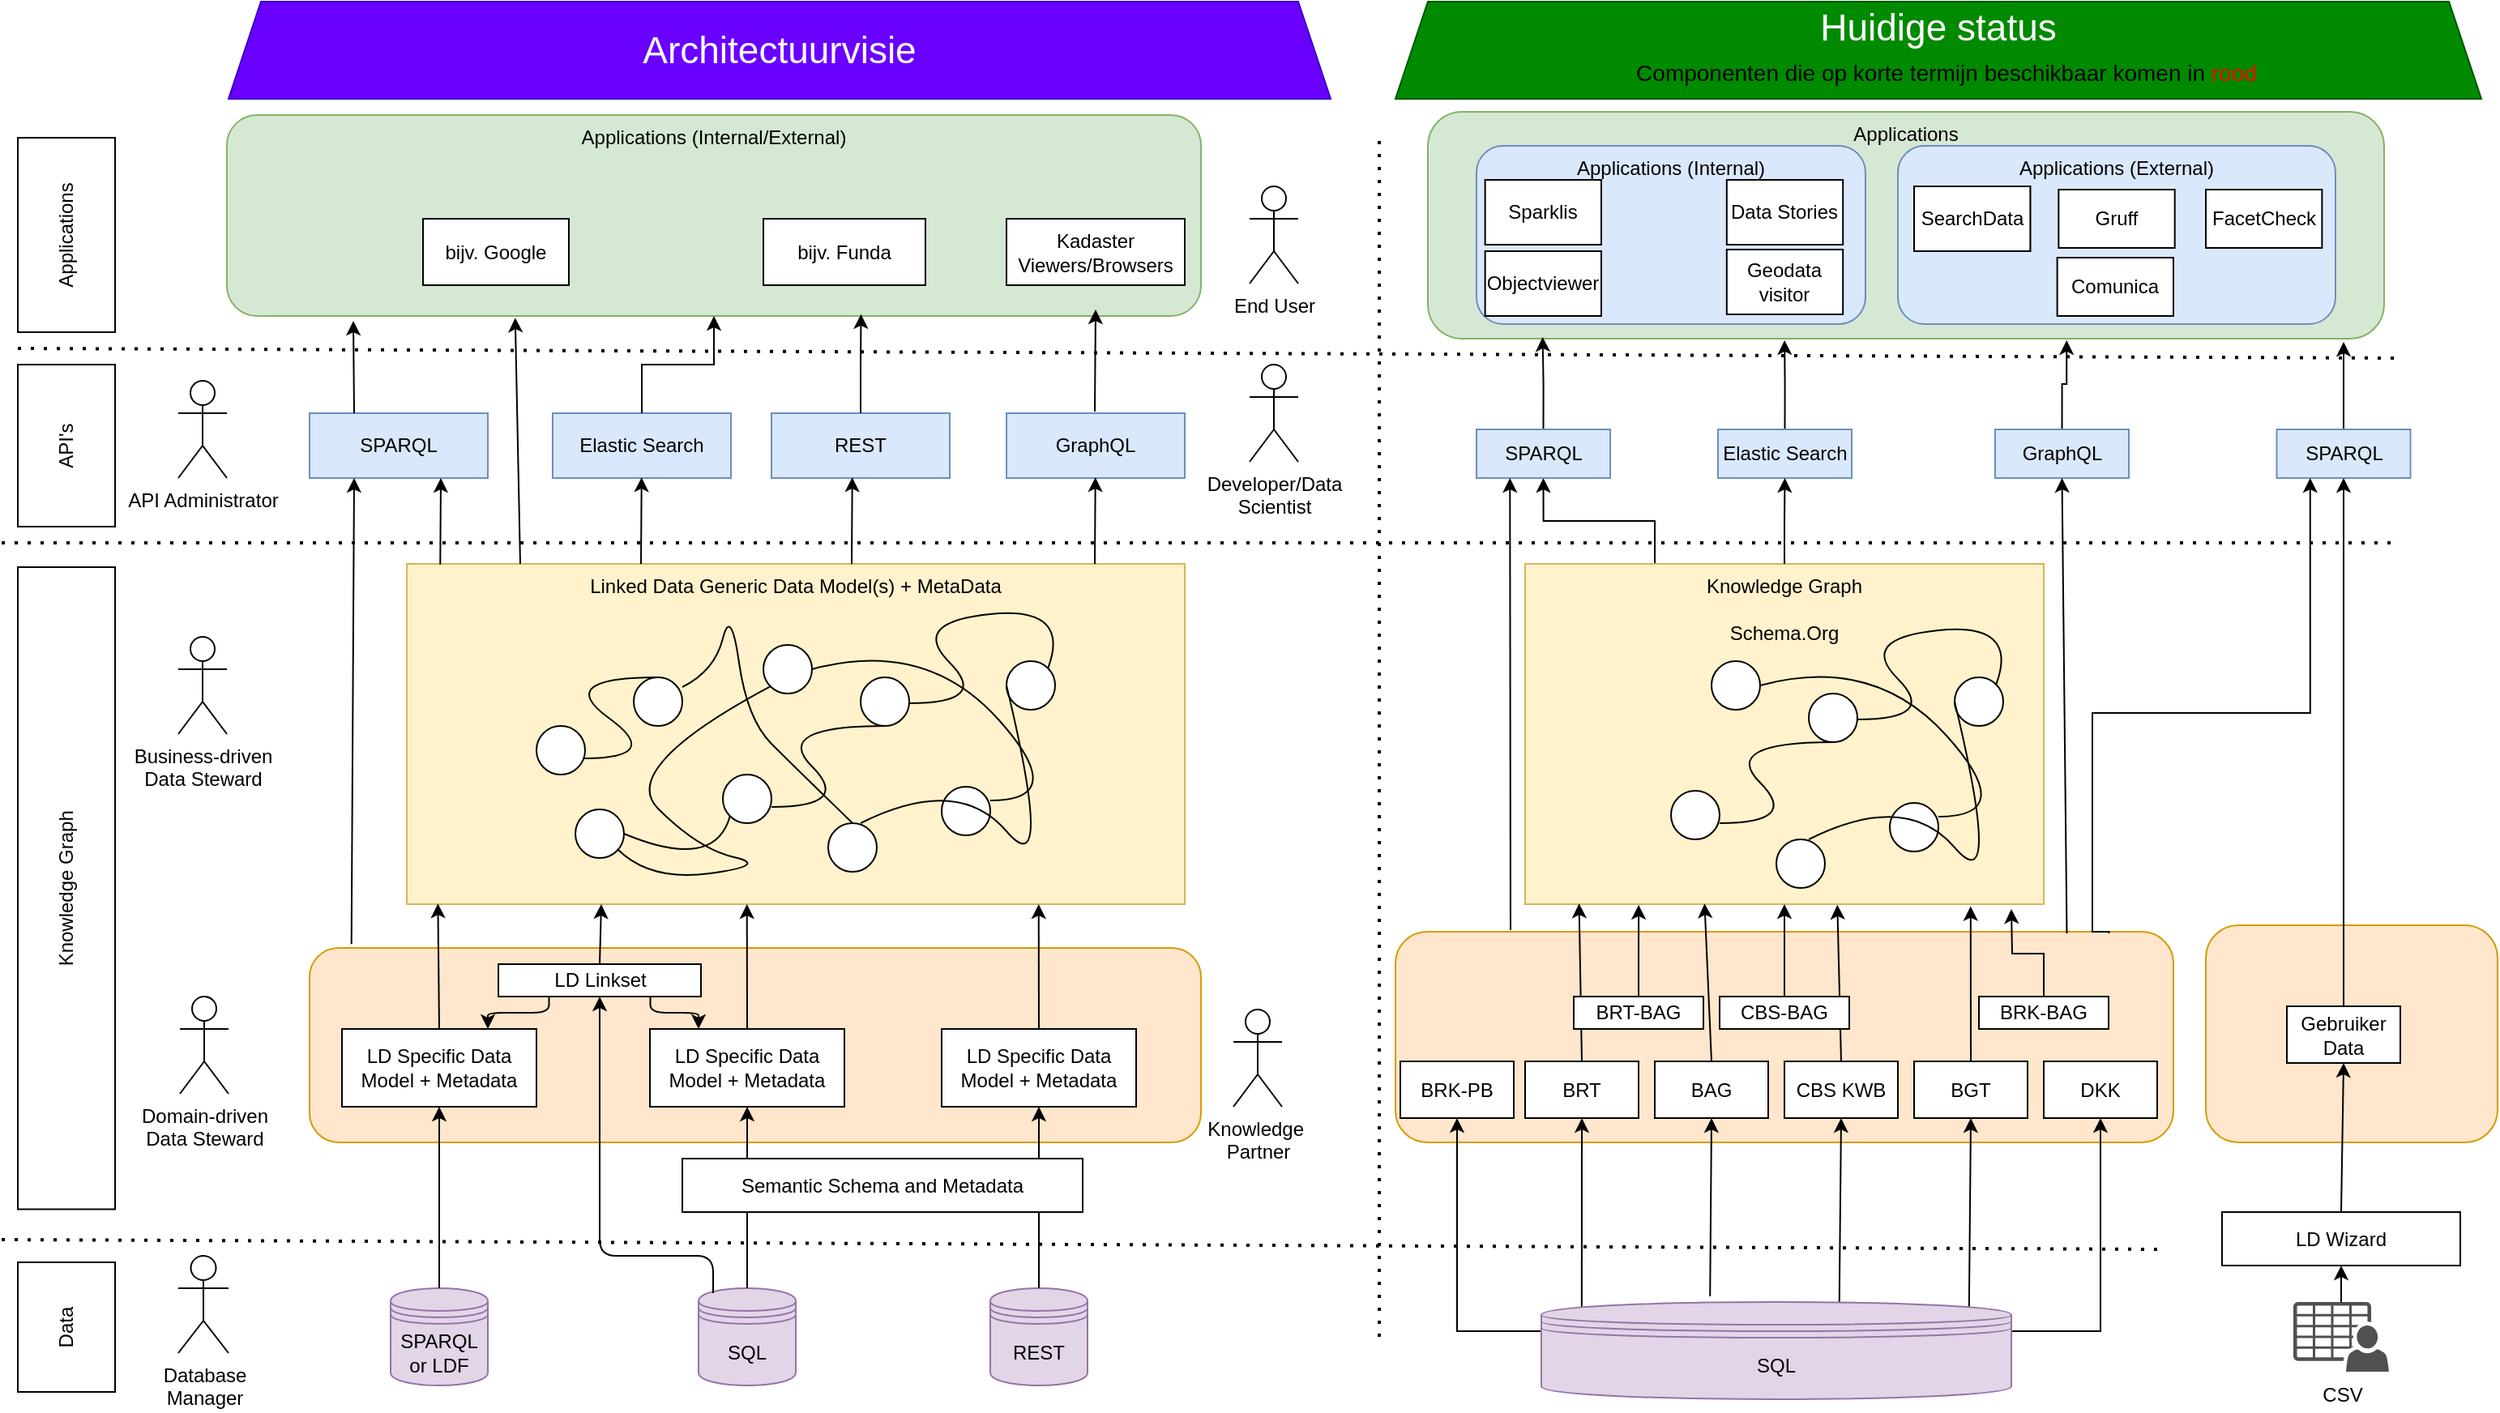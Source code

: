 <mxfile version="13.9.9" type="device"><diagram id="HSEDQNGGNBjmAAXY5L2y" name="Page-1"><mxGraphModel dx="1874" dy="1692" grid="1" gridSize="10" guides="1" tooltips="1" connect="1" arrows="1" fold="1" page="1" pageScale="1" pageWidth="850" pageHeight="1100" math="0" shadow="0"><root><mxCell id="0"/><mxCell id="1" parent="0"/><mxCell id="4cBa8BvCW64AnHajZ9dF-1" value="Applications" style="rounded=0;whiteSpace=wrap;html=1;rotation=-90;" parent="1" vertex="1"><mxGeometry x="-20" y="74" width="120" height="60" as="geometry"/></mxCell><mxCell id="4cBa8BvCW64AnHajZ9dF-2" value="API's" style="rounded=0;whiteSpace=wrap;html=1;rotation=-90;" parent="1" vertex="1"><mxGeometry x="-10" y="204" width="100" height="60" as="geometry"/></mxCell><mxCell id="4cBa8BvCW64AnHajZ9dF-3" value="Knowledge Graph" style="rounded=0;whiteSpace=wrap;html=1;rotation=-90;" parent="1" vertex="1"><mxGeometry x="-158.12" y="477.13" width="396.25" height="60" as="geometry"/></mxCell><mxCell id="4cBa8BvCW64AnHajZ9dF-4" value="Data" style="rounded=0;whiteSpace=wrap;html=1;rotation=-90;" parent="1" vertex="1"><mxGeometry y="748" width="80" height="60" as="geometry"/></mxCell><mxCell id="4cBa8BvCW64AnHajZ9dF-5" value="" style="endArrow=none;dashed=1;html=1;dashPattern=1 3;strokeWidth=2;" parent="1" edge="1"><mxGeometry width="50" height="50" relative="1" as="geometry"><mxPoint x="10" y="174" as="sourcePoint"/><mxPoint x="1480" y="180" as="targetPoint"/></mxGeometry></mxCell><mxCell id="4cBa8BvCW64AnHajZ9dF-6" value="Applications (Internal/External)" style="rounded=1;whiteSpace=wrap;html=1;verticalAlign=top;fillColor=#d5e8d4;strokeColor=#82b366;" parent="1" vertex="1"><mxGeometry x="139" y="30" width="601" height="124" as="geometry"/></mxCell><mxCell id="4cBa8BvCW64AnHajZ9dF-7" value="API Administrator" style="shape=umlActor;verticalLabelPosition=bottom;verticalAlign=top;html=1;outlineConnect=0;" parent="1" vertex="1"><mxGeometry x="109" y="194" width="30" height="60" as="geometry"/></mxCell><mxCell id="4cBa8BvCW64AnHajZ9dF-8" value="" style="endArrow=none;dashed=1;html=1;dashPattern=1 3;strokeWidth=2;" parent="1" edge="1"><mxGeometry width="50" height="50" relative="1" as="geometry"><mxPoint y="294" as="sourcePoint"/><mxPoint x="1480" y="294" as="targetPoint"/></mxGeometry></mxCell><mxCell id="4cBa8BvCW64AnHajZ9dF-10" value="SPARQL" style="rounded=0;whiteSpace=wrap;html=1;fillColor=#dae8fc;strokeColor=#6c8ebf;" parent="1" vertex="1"><mxGeometry x="190" y="214" width="110" height="40" as="geometry"/></mxCell><mxCell id="4cBa8BvCW64AnHajZ9dF-11" value="Elastic Search" style="rounded=0;whiteSpace=wrap;html=1;fillColor=#dae8fc;strokeColor=#6c8ebf;" parent="1" vertex="1"><mxGeometry x="340" y="214" width="110" height="40" as="geometry"/></mxCell><mxCell id="4cBa8BvCW64AnHajZ9dF-12" value="REST" style="rounded=0;whiteSpace=wrap;html=1;fillColor=#dae8fc;strokeColor=#6c8ebf;" parent="1" vertex="1"><mxGeometry x="475" y="214" width="110" height="40" as="geometry"/></mxCell><mxCell id="4cBa8BvCW64AnHajZ9dF-13" value="GraphQL" style="rounded=0;whiteSpace=wrap;html=1;fillColor=#dae8fc;strokeColor=#6c8ebf;" parent="1" vertex="1"><mxGeometry x="620" y="214" width="110" height="40" as="geometry"/></mxCell><mxCell id="4cBa8BvCW64AnHajZ9dF-14" value="End User" style="shape=umlActor;verticalLabelPosition=bottom;verticalAlign=top;html=1;outlineConnect=0;" parent="1" vertex="1"><mxGeometry x="770" y="74" width="30" height="60" as="geometry"/></mxCell><mxCell id="4cBa8BvCW64AnHajZ9dF-15" value="Developer/Data&lt;br&gt;Scientist" style="shape=umlActor;verticalLabelPosition=bottom;verticalAlign=top;html=1;outlineConnect=0;" parent="1" vertex="1"><mxGeometry x="770" y="184" width="30" height="60" as="geometry"/></mxCell><mxCell id="4cBa8BvCW64AnHajZ9dF-16" value="Linked Data Generic Data Model(s) + MetaData" style="rounded=0;whiteSpace=wrap;html=1;verticalAlign=top;fillColor=#fff2cc;strokeColor=#d6b656;" parent="1" vertex="1"><mxGeometry x="250" y="307" width="480" height="210" as="geometry"/></mxCell><mxCell id="4cBa8BvCW64AnHajZ9dF-17" value="" style="ellipse;whiteSpace=wrap;html=1;aspect=fixed;" parent="1" vertex="1"><mxGeometry x="330" y="407" width="30" height="30" as="geometry"/></mxCell><mxCell id="4cBa8BvCW64AnHajZ9dF-18" value="" style="ellipse;whiteSpace=wrap;html=1;aspect=fixed;" parent="1" vertex="1"><mxGeometry x="470" y="357" width="30" height="30" as="geometry"/></mxCell><mxCell id="4cBa8BvCW64AnHajZ9dF-19" value="" style="ellipse;whiteSpace=wrap;html=1;aspect=fixed;" parent="1" vertex="1"><mxGeometry x="510" y="467" width="30" height="30" as="geometry"/></mxCell><mxCell id="4cBa8BvCW64AnHajZ9dF-20" value="" style="ellipse;whiteSpace=wrap;html=1;aspect=fixed;" parent="1" vertex="1"><mxGeometry x="390" y="377" width="30" height="30" as="geometry"/></mxCell><mxCell id="4cBa8BvCW64AnHajZ9dF-21" value="" style="ellipse;whiteSpace=wrap;html=1;aspect=fixed;" parent="1" vertex="1"><mxGeometry x="354" y="458.5" width="30" height="30" as="geometry"/></mxCell><mxCell id="4cBa8BvCW64AnHajZ9dF-22" value="" style="ellipse;whiteSpace=wrap;html=1;aspect=fixed;" parent="1" vertex="1"><mxGeometry x="445" y="437" width="30" height="30" as="geometry"/></mxCell><mxCell id="4cBa8BvCW64AnHajZ9dF-23" value="" style="ellipse;whiteSpace=wrap;html=1;aspect=fixed;" parent="1" vertex="1"><mxGeometry x="530" y="377" width="30" height="30" as="geometry"/></mxCell><mxCell id="4cBa8BvCW64AnHajZ9dF-24" value="" style="ellipse;whiteSpace=wrap;html=1;aspect=fixed;" parent="1" vertex="1"><mxGeometry x="580" y="444.5" width="30" height="30" as="geometry"/></mxCell><mxCell id="4cBa8BvCW64AnHajZ9dF-25" value="" style="ellipse;whiteSpace=wrap;html=1;aspect=fixed;" parent="1" vertex="1"><mxGeometry x="620" y="367" width="30" height="30" as="geometry"/></mxCell><mxCell id="4cBa8BvCW64AnHajZ9dF-26" value="" style="curved=1;endArrow=none;html=1;entryX=0;entryY=1;entryDx=0;entryDy=0;endFill=0;" parent="1" target="4cBa8BvCW64AnHajZ9dF-18" edge="1"><mxGeometry width="50" height="50" relative="1" as="geometry"><mxPoint x="380" y="483" as="sourcePoint"/><mxPoint x="430" y="433" as="targetPoint"/><Array as="points"><mxPoint x="400" y="503"/><mxPoint x="474" y="493"/><mxPoint x="430" y="483"/><mxPoint x="380" y="433"/></Array></mxGeometry></mxCell><mxCell id="4cBa8BvCW64AnHajZ9dF-27" value="" style="curved=1;endArrow=none;html=1;entryX=0;entryY=0.5;entryDx=0;entryDy=0;exitX=0.667;exitY=0;exitDx=0;exitDy=0;exitPerimeter=0;endFill=0;" parent="1" source="4cBa8BvCW64AnHajZ9dF-19" target="4cBa8BvCW64AnHajZ9dF-25" edge="1"><mxGeometry width="50" height="50" relative="1" as="geometry"><mxPoint x="540" y="437" as="sourcePoint"/><mxPoint x="590" y="387" as="targetPoint"/><Array as="points"><mxPoint x="590" y="437"/><mxPoint x="650" y="507"/></Array></mxGeometry></mxCell><mxCell id="4cBa8BvCW64AnHajZ9dF-28" value="" style="curved=1;endArrow=none;html=1;entryX=0.5;entryY=1;entryDx=0;entryDy=0;endFill=0;" parent="1" target="4cBa8BvCW64AnHajZ9dF-23" edge="1"><mxGeometry width="50" height="50" relative="1" as="geometry"><mxPoint x="475" y="457" as="sourcePoint"/><mxPoint x="525" y="407" as="targetPoint"/><Array as="points"><mxPoint x="525" y="457"/><mxPoint x="475" y="407"/></Array></mxGeometry></mxCell><mxCell id="4cBa8BvCW64AnHajZ9dF-29" value="" style="curved=1;endArrow=none;html=1;entryX=0.5;entryY=0;entryDx=0;entryDy=0;endFill=0;" parent="1" target="4cBa8BvCW64AnHajZ9dF-19" edge="1"><mxGeometry width="50" height="50" relative="1" as="geometry"><mxPoint x="420" y="383" as="sourcePoint"/><mxPoint x="470" y="333" as="targetPoint"/><Array as="points"><mxPoint x="440" y="373"/><mxPoint x="450" y="333"/><mxPoint x="460" y="403"/><mxPoint x="490" y="433"/></Array></mxGeometry></mxCell><mxCell id="4cBa8BvCW64AnHajZ9dF-30" value="" style="curved=1;endArrow=none;html=1;entryX=0.5;entryY=0;entryDx=0;entryDy=0;endFill=0;" parent="1" target="4cBa8BvCW64AnHajZ9dF-20" edge="1"><mxGeometry width="50" height="50" relative="1" as="geometry"><mxPoint x="359" y="427" as="sourcePoint"/><mxPoint x="409" y="377" as="targetPoint"/><Array as="points"><mxPoint x="409" y="427"/><mxPoint x="340" y="377"/></Array></mxGeometry></mxCell><mxCell id="4cBa8BvCW64AnHajZ9dF-31" value="" style="curved=1;endArrow=none;html=1;entryX=1;entryY=0;entryDx=0;entryDy=0;endFill=0;" parent="1" target="4cBa8BvCW64AnHajZ9dF-25" edge="1"><mxGeometry width="50" height="50" relative="1" as="geometry"><mxPoint x="560" y="393" as="sourcePoint"/><mxPoint x="610" y="343" as="targetPoint"/><Array as="points"><mxPoint x="610" y="393"/><mxPoint x="560" y="343"/><mxPoint x="660" y="333"/></Array></mxGeometry></mxCell><mxCell id="4cBa8BvCW64AnHajZ9dF-32" value="" style="curved=1;endArrow=none;html=1;entryX=1;entryY=0.5;entryDx=0;entryDy=0;endFill=0;exitX=0;exitY=1;exitDx=0;exitDy=0;" parent="1" source="4cBa8BvCW64AnHajZ9dF-22" target="4cBa8BvCW64AnHajZ9dF-21" edge="1"><mxGeometry width="50" height="50" relative="1" as="geometry"><mxPoint x="510" y="454.5" as="sourcePoint"/><mxPoint x="560" y="404.5" as="targetPoint"/><Array as="points"><mxPoint x="440" y="497"/></Array></mxGeometry></mxCell><mxCell id="4cBa8BvCW64AnHajZ9dF-33" value="" style="curved=1;endArrow=none;html=1;entryX=1;entryY=0.5;entryDx=0;entryDy=0;endFill=0;" parent="1" target="4cBa8BvCW64AnHajZ9dF-18" edge="1"><mxGeometry width="50" height="50" relative="1" as="geometry"><mxPoint x="610" y="453" as="sourcePoint"/><mxPoint x="660" y="403" as="targetPoint"/><Array as="points"><mxPoint x="660" y="453"/><mxPoint x="570" y="353"/></Array></mxGeometry></mxCell><mxCell id="4cBa8BvCW64AnHajZ9dF-34" value="" style="rounded=1;whiteSpace=wrap;html=1;fillColor=#ffe6cc;strokeColor=#d79b00;" parent="1" vertex="1"><mxGeometry x="190" y="544" width="550" height="120" as="geometry"/></mxCell><mxCell id="4cBa8BvCW64AnHajZ9dF-35" value="LD Specific Data Model + Metadata" style="rounded=0;whiteSpace=wrap;html=1;" parent="1" vertex="1"><mxGeometry x="210" y="594" width="120" height="48" as="geometry"/></mxCell><mxCell id="4cBa8BvCW64AnHajZ9dF-36" value="LD Specific Data Model + Metadata" style="rounded=0;whiteSpace=wrap;html=1;" parent="1" vertex="1"><mxGeometry x="400" y="594" width="120" height="48" as="geometry"/></mxCell><mxCell id="4cBa8BvCW64AnHajZ9dF-37" value="LD Specific Data Model + Metadata" style="rounded=0;whiteSpace=wrap;html=1;" parent="1" vertex="1"><mxGeometry x="580" y="594" width="120" height="48" as="geometry"/></mxCell><mxCell id="4cBa8BvCW64AnHajZ9dF-38" value="Business-driven&lt;br&gt;Data Steward" style="shape=umlActor;verticalLabelPosition=bottom;verticalAlign=top;html=1;outlineConnect=0;" parent="1" vertex="1"><mxGeometry x="109" y="352" width="30" height="60" as="geometry"/></mxCell><mxCell id="4cBa8BvCW64AnHajZ9dF-39" value="Domain-driven&lt;br&gt;Data Steward" style="shape=umlActor;verticalLabelPosition=bottom;verticalAlign=top;html=1;outlineConnect=0;" parent="1" vertex="1"><mxGeometry x="110" y="574" width="30" height="60" as="geometry"/></mxCell><mxCell id="4cBa8BvCW64AnHajZ9dF-40" value="Knowledge&amp;nbsp;&lt;br&gt;Partner" style="shape=umlActor;verticalLabelPosition=bottom;verticalAlign=top;html=1;outlineConnect=0;" parent="1" vertex="1"><mxGeometry x="760" y="582" width="30" height="60" as="geometry"/></mxCell><mxCell id="4cBa8BvCW64AnHajZ9dF-41" value="SPARQL or LDF" style="shape=datastore;whiteSpace=wrap;html=1;fillColor=#e1d5e7;strokeColor=#9673a6;" parent="1" vertex="1"><mxGeometry x="240" y="754" width="60" height="60" as="geometry"/></mxCell><mxCell id="4cBa8BvCW64AnHajZ9dF-42" value="SQL" style="shape=datastore;whiteSpace=wrap;html=1;fillColor=#e1d5e7;strokeColor=#9673a6;" parent="1" vertex="1"><mxGeometry x="430" y="754" width="60" height="60" as="geometry"/></mxCell><mxCell id="4cBa8BvCW64AnHajZ9dF-43" value="REST" style="shape=datastore;whiteSpace=wrap;html=1;fillColor=#e1d5e7;strokeColor=#9673a6;" parent="1" vertex="1"><mxGeometry x="610" y="754" width="60" height="60" as="geometry"/></mxCell><mxCell id="4cBa8BvCW64AnHajZ9dF-44" value="bijv. Google" style="rounded=0;whiteSpace=wrap;html=1;" parent="1" vertex="1"><mxGeometry x="260" y="94" width="90" height="41" as="geometry"/></mxCell><mxCell id="4cBa8BvCW64AnHajZ9dF-45" value="Kadaster &lt;br&gt;Viewers/Browsers" style="rounded=0;whiteSpace=wrap;html=1;" parent="1" vertex="1"><mxGeometry x="620" y="94" width="110" height="41" as="geometry"/></mxCell><mxCell id="4cBa8BvCW64AnHajZ9dF-46" value="bijv. Funda" style="rounded=0;whiteSpace=wrap;html=1;" parent="1" vertex="1"><mxGeometry x="470" y="94" width="100" height="41" as="geometry"/></mxCell><mxCell id="4cBa8BvCW64AnHajZ9dF-47" value="" style="endArrow=classic;html=1;exitX=0.047;exitY=-0.02;exitDx=0;exitDy=0;exitPerimeter=0;entryX=0.25;entryY=1;entryDx=0;entryDy=0;" parent="1" source="4cBa8BvCW64AnHajZ9dF-34" target="4cBa8BvCW64AnHajZ9dF-10" edge="1"><mxGeometry width="50" height="50" relative="1" as="geometry"><mxPoint x="250" y="554" as="sourcePoint"/><mxPoint x="300" y="504" as="targetPoint"/></mxGeometry></mxCell><mxCell id="4cBa8BvCW64AnHajZ9dF-48" value="" style="endArrow=classic;html=1;exitX=0.043;exitY=0.002;exitDx=0;exitDy=0;exitPerimeter=0;" parent="1" source="4cBa8BvCW64AnHajZ9dF-16" edge="1"><mxGeometry width="50" height="50" relative="1" as="geometry"><mxPoint x="271" y="304" as="sourcePoint"/><mxPoint x="271" y="254" as="targetPoint"/></mxGeometry></mxCell><mxCell id="4cBa8BvCW64AnHajZ9dF-49" value="" style="endArrow=classic;html=1;exitX=0.25;exitY=0;exitDx=0;exitDy=0;" parent="1" source="4cBa8BvCW64AnHajZ9dF-10" edge="1"><mxGeometry width="50" height="50" relative="1" as="geometry"><mxPoint x="216.25" y="197.42" as="sourcePoint"/><mxPoint x="217" y="157" as="targetPoint"/></mxGeometry></mxCell><mxCell id="4cBa8BvCW64AnHajZ9dF-50" value="" style="endArrow=classic;html=1;entryX=0.296;entryY=1.009;entryDx=0;entryDy=0;entryPerimeter=0;" parent="1" target="4cBa8BvCW64AnHajZ9dF-6" edge="1"><mxGeometry width="50" height="50" relative="1" as="geometry"><mxPoint x="320" y="307" as="sourcePoint"/><mxPoint x="370" y="257" as="targetPoint"/></mxGeometry></mxCell><mxCell id="4cBa8BvCW64AnHajZ9dF-51" value="" style="endArrow=classic;html=1;exitX=0.043;exitY=0.002;exitDx=0;exitDy=0;exitPerimeter=0;" parent="1" edge="1"><mxGeometry width="50" height="50" relative="1" as="geometry"><mxPoint x="394.5" y="307" as="sourcePoint"/><mxPoint x="394.86" y="253.58" as="targetPoint"/></mxGeometry></mxCell><mxCell id="4cBa8BvCW64AnHajZ9dF-52" value="" style="endArrow=classic;html=1;exitX=0.043;exitY=0.002;exitDx=0;exitDy=0;exitPerimeter=0;" parent="1" edge="1"><mxGeometry width="50" height="50" relative="1" as="geometry"><mxPoint x="524.5" y="307" as="sourcePoint"/><mxPoint x="524.86" y="253.58" as="targetPoint"/></mxGeometry></mxCell><mxCell id="4cBa8BvCW64AnHajZ9dF-53" value="" style="endArrow=classic;html=1;exitX=0.043;exitY=0.002;exitDx=0;exitDy=0;exitPerimeter=0;" parent="1" edge="1"><mxGeometry width="50" height="50" relative="1" as="geometry"><mxPoint x="674.5" y="307" as="sourcePoint"/><mxPoint x="674.86" y="253.58" as="targetPoint"/></mxGeometry></mxCell><mxCell id="4cBa8BvCW64AnHajZ9dF-54" value="" style="endArrow=classic;html=1;exitX=0.5;exitY=0;exitDx=0;exitDy=0;entryX=0.04;entryY=0.998;entryDx=0;entryDy=0;entryPerimeter=0;" parent="1" source="4cBa8BvCW64AnHajZ9dF-35" target="4cBa8BvCW64AnHajZ9dF-16" edge="1"><mxGeometry width="50" height="50" relative="1" as="geometry"><mxPoint x="280" y="564" as="sourcePoint"/><mxPoint x="280.36" y="517" as="targetPoint"/></mxGeometry></mxCell><mxCell id="4cBa8BvCW64AnHajZ9dF-55" value="" style="endArrow=classic;html=1;exitX=0.5;exitY=0;exitDx=0;exitDy=0;" parent="1" source="4cBa8BvCW64AnHajZ9dF-36" edge="1"><mxGeometry width="50" height="50" relative="1" as="geometry"><mxPoint x="459.5" y="564" as="sourcePoint"/><mxPoint x="459.86" y="517" as="targetPoint"/></mxGeometry></mxCell><mxCell id="4cBa8BvCW64AnHajZ9dF-56" value="" style="endArrow=classic;html=1;exitX=0.5;exitY=0;exitDx=0;exitDy=0;" parent="1" source="4cBa8BvCW64AnHajZ9dF-37" edge="1"><mxGeometry width="50" height="50" relative="1" as="geometry"><mxPoint x="639.5" y="564" as="sourcePoint"/><mxPoint x="639.86" y="517" as="targetPoint"/></mxGeometry></mxCell><mxCell id="4cBa8BvCW64AnHajZ9dF-59" value="" style="endArrow=classic;html=1;exitX=0.043;exitY=0.002;exitDx=0;exitDy=0;exitPerimeter=0;" parent="1" edge="1"><mxGeometry width="50" height="50" relative="1" as="geometry"><mxPoint x="674.5" y="213" as="sourcePoint"/><mxPoint x="675" y="150" as="targetPoint"/></mxGeometry></mxCell><mxCell id="4cBa8BvCW64AnHajZ9dF-60" value="" style="endArrow=classic;html=1;entryX=0.5;entryY=1;entryDx=0;entryDy=0;exitX=0.5;exitY=0;exitDx=0;exitDy=0;" parent="1" source="4cBa8BvCW64AnHajZ9dF-41" target="4cBa8BvCW64AnHajZ9dF-35" edge="1"><mxGeometry width="50" height="50" relative="1" as="geometry"><mxPoint x="270" y="704" as="sourcePoint"/><mxPoint x="281" y="611" as="targetPoint"/></mxGeometry></mxCell><mxCell id="4cBa8BvCW64AnHajZ9dF-61" value="" style="endArrow=classic;html=1;exitX=0.5;exitY=0;exitDx=0;exitDy=0;" parent="1" source="4cBa8BvCW64AnHajZ9dF-42" target="4cBa8BvCW64AnHajZ9dF-36" edge="1"><mxGeometry width="50" height="50" relative="1" as="geometry"><mxPoint x="459.5" y="704" as="sourcePoint"/><mxPoint x="459.86" y="657" as="targetPoint"/></mxGeometry></mxCell><mxCell id="4cBa8BvCW64AnHajZ9dF-62" value="" style="endArrow=classic;html=1;entryX=0.5;entryY=1;entryDx=0;entryDy=0;exitX=0.5;exitY=0;exitDx=0;exitDy=0;" parent="1" source="4cBa8BvCW64AnHajZ9dF-43" target="4cBa8BvCW64AnHajZ9dF-37" edge="1"><mxGeometry width="50" height="50" relative="1" as="geometry"><mxPoint x="639.5" y="704" as="sourcePoint"/><mxPoint x="639.5" y="612" as="targetPoint"/></mxGeometry></mxCell><mxCell id="4cBa8BvCW64AnHajZ9dF-63" value="Semantic Schema and Metadata" style="rounded=0;whiteSpace=wrap;html=1;" parent="1" vertex="1"><mxGeometry x="420" y="674" width="247" height="33" as="geometry"/></mxCell><mxCell id="4cBa8BvCW64AnHajZ9dF-64" value="Database&lt;br&gt;Manager" style="shape=umlActor;verticalLabelPosition=bottom;verticalAlign=top;html=1;outlineConnect=0;" parent="1" vertex="1"><mxGeometry x="109" y="734" width="31" height="60" as="geometry"/></mxCell><mxCell id="IwC6T16FCj7bDJfTAQnU-8" value="LD Linkset" style="rounded=0;whiteSpace=wrap;html=1;" parent="1" vertex="1"><mxGeometry x="306.5" y="554" width="125" height="20" as="geometry"/></mxCell><mxCell id="IwC6T16FCj7bDJfTAQnU-9" value="" style="edgeStyle=elbowEdgeStyle;elbow=vertical;endArrow=classic;html=1;exitX=0.25;exitY=1;exitDx=0;exitDy=0;entryX=0.75;entryY=0;entryDx=0;entryDy=0;" parent="1" source="IwC6T16FCj7bDJfTAQnU-8" target="4cBa8BvCW64AnHajZ9dF-35" edge="1"><mxGeometry width="50" height="50" relative="1" as="geometry"><mxPoint x="510" y="594" as="sourcePoint"/><mxPoint x="560" y="544" as="targetPoint"/></mxGeometry></mxCell><mxCell id="IwC6T16FCj7bDJfTAQnU-10" value="" style="edgeStyle=elbowEdgeStyle;elbow=vertical;endArrow=classic;html=1;exitX=0.75;exitY=1;exitDx=0;exitDy=0;entryX=0.25;entryY=0;entryDx=0;entryDy=0;" parent="1" source="IwC6T16FCj7bDJfTAQnU-8" target="4cBa8BvCW64AnHajZ9dF-36" edge="1"><mxGeometry width="50" height="50" relative="1" as="geometry"><mxPoint x="341.25" y="584" as="sourcePoint"/><mxPoint x="310" y="604" as="targetPoint"/></mxGeometry></mxCell><mxCell id="IwC6T16FCj7bDJfTAQnU-11" value="" style="endArrow=classic;html=1;exitX=0.5;exitY=0;exitDx=0;exitDy=0;entryX=0.25;entryY=1;entryDx=0;entryDy=0;" parent="1" source="IwC6T16FCj7bDJfTAQnU-8" target="4cBa8BvCW64AnHajZ9dF-16" edge="1"><mxGeometry width="50" height="50" relative="1" as="geometry"><mxPoint x="470" y="604" as="sourcePoint"/><mxPoint x="469.86" y="527" as="targetPoint"/></mxGeometry></mxCell><mxCell id="IwC6T16FCj7bDJfTAQnU-12" value="" style="edgeStyle=elbowEdgeStyle;elbow=vertical;endArrow=classic;html=1;exitX=0.15;exitY=0.05;exitDx=0;exitDy=0;exitPerimeter=0;entryX=0.5;entryY=1;entryDx=0;entryDy=0;" parent="1" source="4cBa8BvCW64AnHajZ9dF-42" target="IwC6T16FCj7bDJfTAQnU-8" edge="1"><mxGeometry width="50" height="50" relative="1" as="geometry"><mxPoint x="410.25" y="584" as="sourcePoint"/><mxPoint x="350" y="814" as="targetPoint"/><Array as="points"><mxPoint x="410" y="734"/></Array></mxGeometry></mxCell><mxCell id="IwC6T16FCj7bDJfTAQnU-81" value="&lt;font style=&quot;font-size: 23px&quot;&gt;Architectuurvisie&lt;/font&gt;" style="shape=trapezoid;perimeter=trapezoidPerimeter;whiteSpace=wrap;html=1;fixedSize=1;fillColor=#6a00ff;strokeColor=#3700CC;fontColor=#ffffff;" parent="1" vertex="1"><mxGeometry x="140" y="-40" width="680" height="60" as="geometry"/></mxCell><mxCell id="IwC6T16FCj7bDJfTAQnU-76" value="" style="endArrow=none;dashed=1;html=1;dashPattern=1 3;strokeWidth=2;" parent="1" edge="1"><mxGeometry width="50" height="50" relative="1" as="geometry"><mxPoint y="724" as="sourcePoint"/><mxPoint x="1330" y="730" as="targetPoint"/></mxGeometry></mxCell><mxCell id="IwC6T16FCj7bDJfTAQnU-84" value="Status" parent="0"/><mxCell id="oIPtQOoNcaXKWowu8IEo-20" style="edgeStyle=orthogonalEdgeStyle;rounded=0;orthogonalLoop=1;jettySize=auto;html=1;exitX=0.5;exitY=0;exitDx=0;exitDy=0;" parent="IwC6T16FCj7bDJfTAQnU-84" source="4cBa8BvCW64AnHajZ9dF-11" target="4cBa8BvCW64AnHajZ9dF-6" edge="1"><mxGeometry relative="1" as="geometry"/></mxCell><mxCell id="oIPtQOoNcaXKWowu8IEo-21" style="edgeStyle=orthogonalEdgeStyle;rounded=0;orthogonalLoop=1;jettySize=auto;html=1;exitX=0.5;exitY=0;exitDx=0;exitDy=0;entryX=0.651;entryY=0.991;entryDx=0;entryDy=0;entryPerimeter=0;" parent="IwC6T16FCj7bDJfTAQnU-84" source="4cBa8BvCW64AnHajZ9dF-12" target="4cBa8BvCW64AnHajZ9dF-6" edge="1"><mxGeometry relative="1" as="geometry"/></mxCell><mxCell id="oIPtQOoNcaXKWowu8IEo-26" value="Applications (External)" style="rounded=1;whiteSpace=wrap;html=1;verticalAlign=top;fillColor=#dae8fc;strokeColor=#6c8ebf;" parent="IwC6T16FCj7bDJfTAQnU-84" vertex="1"><mxGeometry x="1170" y="49" width="270" height="110" as="geometry"/></mxCell><mxCell id="oIPtQOoNcaXKWowu8IEo-25" value="Applications" style="rounded=1;whiteSpace=wrap;html=1;verticalAlign=top;fillColor=#d5e8d4;strokeColor=#82b366;" parent="IwC6T16FCj7bDJfTAQnU-84" vertex="1"><mxGeometry x="880" y="28" width="590" height="140" as="geometry"/></mxCell><mxCell id="oIPtQOoNcaXKWowu8IEo-3" value="" style="rounded=1;whiteSpace=wrap;html=1;fillColor=#ffe6cc;strokeColor=#d79b00;" parent="IwC6T16FCj7bDJfTAQnU-84" vertex="1"><mxGeometry x="1360" y="530" width="180" height="134" as="geometry"/></mxCell><mxCell id="IwC6T16FCj7bDJfTAQnU-3" value="" style="rounded=1;whiteSpace=wrap;html=1;fillColor=#ffe6cc;strokeColor=#d79b00;" parent="IwC6T16FCj7bDJfTAQnU-84" vertex="1"><mxGeometry x="860" y="534" width="480" height="130" as="geometry"/></mxCell><mxCell id="IwC6T16FCj7bDJfTAQnU-60" value="Applications (Internal)" style="rounded=1;whiteSpace=wrap;html=1;verticalAlign=top;fillColor=#dae8fc;strokeColor=#6c8ebf;" parent="IwC6T16FCj7bDJfTAQnU-84" vertex="1"><mxGeometry x="910" y="49" width="240" height="110" as="geometry"/></mxCell><mxCell id="IwC6T16FCj7bDJfTAQnU-2" value="" style="endArrow=none;dashed=1;html=1;dashPattern=1 3;strokeWidth=2;" parent="IwC6T16FCj7bDJfTAQnU-84" edge="1"><mxGeometry width="50" height="50" relative="1" as="geometry"><mxPoint x="850" y="784" as="sourcePoint"/><mxPoint x="850" y="44" as="targetPoint"/></mxGeometry></mxCell><mxCell id="IwC6T16FCj7bDJfTAQnU-4" value="BRT" style="rounded=0;whiteSpace=wrap;html=1;" parent="IwC6T16FCj7bDJfTAQnU-84" vertex="1"><mxGeometry x="940" y="614" width="70" height="35" as="geometry"/></mxCell><mxCell id="IwC6T16FCj7bDJfTAQnU-5" value="BAG" style="rounded=0;whiteSpace=wrap;html=1;" parent="IwC6T16FCj7bDJfTAQnU-84" vertex="1"><mxGeometry x="1020" y="614" width="70" height="35" as="geometry"/></mxCell><mxCell id="IwC6T16FCj7bDJfTAQnU-6" value="CBS KWB" style="rounded=0;whiteSpace=wrap;html=1;" parent="IwC6T16FCj7bDJfTAQnU-84" vertex="1"><mxGeometry x="1100" y="614" width="70" height="35" as="geometry"/></mxCell><mxCell id="IwC6T16FCj7bDJfTAQnU-7" value="BGT" style="rounded=0;whiteSpace=wrap;html=1;" parent="IwC6T16FCj7bDJfTAQnU-84" vertex="1"><mxGeometry x="1180" y="614" width="70" height="35" as="geometry"/></mxCell><mxCell id="IwC6T16FCj7bDJfTAQnU-15" value="" style="endArrow=classic;html=1;entryX=0.5;entryY=1;entryDx=0;entryDy=0;exitX=0.086;exitY=0.058;exitDx=0;exitDy=0;exitPerimeter=0;" parent="IwC6T16FCj7bDJfTAQnU-84" source="IwC6T16FCj7bDJfTAQnU-79" target="IwC6T16FCj7bDJfTAQnU-4" edge="1"><mxGeometry width="50" height="50" relative="1" as="geometry"><mxPoint x="975" y="760" as="sourcePoint"/><mxPoint x="974.58" y="708" as="targetPoint"/></mxGeometry></mxCell><mxCell id="IwC6T16FCj7bDJfTAQnU-16" value="" style="endArrow=classic;html=1;entryX=0.5;entryY=1;entryDx=0;entryDy=0;exitX=0.359;exitY=-0.058;exitDx=0;exitDy=0;exitPerimeter=0;" parent="IwC6T16FCj7bDJfTAQnU-84" source="IwC6T16FCj7bDJfTAQnU-79" target="IwC6T16FCj7bDJfTAQnU-5" edge="1"><mxGeometry width="50" height="50" relative="1" as="geometry"><mxPoint x="1055" y="760" as="sourcePoint"/><mxPoint x="1050" y="659" as="targetPoint"/></mxGeometry></mxCell><mxCell id="IwC6T16FCj7bDJfTAQnU-17" value="" style="endArrow=classic;html=1;entryX=0.5;entryY=1;entryDx=0;entryDy=0;exitX=0.634;exitY=0.008;exitDx=0;exitDy=0;exitPerimeter=0;" parent="IwC6T16FCj7bDJfTAQnU-84" source="IwC6T16FCj7bDJfTAQnU-79" target="IwC6T16FCj7bDJfTAQnU-6" edge="1"><mxGeometry width="50" height="50" relative="1" as="geometry"><mxPoint x="1135" y="760" as="sourcePoint"/><mxPoint x="1135" y="663" as="targetPoint"/></mxGeometry></mxCell><mxCell id="IwC6T16FCj7bDJfTAQnU-18" value="" style="endArrow=classic;html=1;entryX=0.5;entryY=1;entryDx=0;entryDy=0;exitX=0.91;exitY=0.092;exitDx=0;exitDy=0;exitPerimeter=0;" parent="IwC6T16FCj7bDJfTAQnU-84" source="IwC6T16FCj7bDJfTAQnU-79" target="IwC6T16FCj7bDJfTAQnU-7" edge="1"><mxGeometry width="50" height="50" relative="1" as="geometry"><mxPoint x="1215" y="760" as="sourcePoint"/><mxPoint x="1212.5" y="663" as="targetPoint"/></mxGeometry></mxCell><mxCell id="IwC6T16FCj7bDJfTAQnU-59" style="edgeStyle=orthogonalEdgeStyle;rounded=0;orthogonalLoop=1;jettySize=auto;html=1;exitX=0.25;exitY=0;exitDx=0;exitDy=0;entryX=0.5;entryY=1;entryDx=0;entryDy=0;" parent="IwC6T16FCj7bDJfTAQnU-84" source="IwC6T16FCj7bDJfTAQnU-19" target="IwC6T16FCj7bDJfTAQnU-54" edge="1"><mxGeometry relative="1" as="geometry"/></mxCell><mxCell id="IwC6T16FCj7bDJfTAQnU-19" value="Knowledge Graph&lt;br&gt;&lt;br&gt;Schema.Org" style="rounded=0;whiteSpace=wrap;html=1;verticalAlign=top;fillColor=#fff2cc;strokeColor=#d6b656;" parent="IwC6T16FCj7bDJfTAQnU-84" vertex="1"><mxGeometry x="940" y="307" width="320" height="210" as="geometry"/></mxCell><mxCell id="IwC6T16FCj7bDJfTAQnU-22" value="" style="ellipse;whiteSpace=wrap;html=1;aspect=fixed;" parent="IwC6T16FCj7bDJfTAQnU-84" vertex="1"><mxGeometry x="1055" y="367" width="30" height="30" as="geometry"/></mxCell><mxCell id="IwC6T16FCj7bDJfTAQnU-23" value="" style="ellipse;whiteSpace=wrap;html=1;aspect=fixed;" parent="IwC6T16FCj7bDJfTAQnU-84" vertex="1"><mxGeometry x="1095" y="477" width="30" height="30" as="geometry"/></mxCell><mxCell id="IwC6T16FCj7bDJfTAQnU-26" value="" style="ellipse;whiteSpace=wrap;html=1;aspect=fixed;" parent="IwC6T16FCj7bDJfTAQnU-84" vertex="1"><mxGeometry x="1030" y="447" width="30" height="30" as="geometry"/></mxCell><mxCell id="IwC6T16FCj7bDJfTAQnU-27" value="" style="ellipse;whiteSpace=wrap;html=1;aspect=fixed;" parent="IwC6T16FCj7bDJfTAQnU-84" vertex="1"><mxGeometry x="1115" y="387" width="30" height="30" as="geometry"/></mxCell><mxCell id="IwC6T16FCj7bDJfTAQnU-28" value="" style="ellipse;whiteSpace=wrap;html=1;aspect=fixed;" parent="IwC6T16FCj7bDJfTAQnU-84" vertex="1"><mxGeometry x="1165" y="454.5" width="30" height="30" as="geometry"/></mxCell><mxCell id="IwC6T16FCj7bDJfTAQnU-29" value="" style="ellipse;whiteSpace=wrap;html=1;aspect=fixed;" parent="IwC6T16FCj7bDJfTAQnU-84" vertex="1"><mxGeometry x="1205" y="377" width="30" height="30" as="geometry"/></mxCell><mxCell id="IwC6T16FCj7bDJfTAQnU-31" value="" style="curved=1;endArrow=none;html=1;entryX=0;entryY=0.5;entryDx=0;entryDy=0;exitX=0.667;exitY=0;exitDx=0;exitDy=0;exitPerimeter=0;endFill=0;" parent="IwC6T16FCj7bDJfTAQnU-84" source="IwC6T16FCj7bDJfTAQnU-23" target="IwC6T16FCj7bDJfTAQnU-29" edge="1"><mxGeometry width="50" height="50" relative="1" as="geometry"><mxPoint x="1125" y="447" as="sourcePoint"/><mxPoint x="1175" y="397" as="targetPoint"/><Array as="points"><mxPoint x="1175" y="447"/><mxPoint x="1235" y="517"/></Array></mxGeometry></mxCell><mxCell id="IwC6T16FCj7bDJfTAQnU-32" value="" style="curved=1;endArrow=none;html=1;entryX=0.5;entryY=1;entryDx=0;entryDy=0;endFill=0;" parent="IwC6T16FCj7bDJfTAQnU-84" target="IwC6T16FCj7bDJfTAQnU-27" edge="1"><mxGeometry width="50" height="50" relative="1" as="geometry"><mxPoint x="1060" y="467" as="sourcePoint"/><mxPoint x="1110" y="417" as="targetPoint"/><Array as="points"><mxPoint x="1110" y="467"/><mxPoint x="1060" y="417"/></Array></mxGeometry></mxCell><mxCell id="IwC6T16FCj7bDJfTAQnU-35" value="" style="curved=1;endArrow=none;html=1;entryX=1;entryY=0;entryDx=0;entryDy=0;endFill=0;" parent="IwC6T16FCj7bDJfTAQnU-84" target="IwC6T16FCj7bDJfTAQnU-29" edge="1"><mxGeometry width="50" height="50" relative="1" as="geometry"><mxPoint x="1145" y="403" as="sourcePoint"/><mxPoint x="1195" y="353" as="targetPoint"/><Array as="points"><mxPoint x="1195" y="403"/><mxPoint x="1145" y="353"/><mxPoint x="1245" y="343"/></Array></mxGeometry></mxCell><mxCell id="IwC6T16FCj7bDJfTAQnU-37" value="" style="curved=1;endArrow=none;html=1;entryX=1;entryY=0.5;entryDx=0;entryDy=0;endFill=0;" parent="IwC6T16FCj7bDJfTAQnU-84" target="IwC6T16FCj7bDJfTAQnU-22" edge="1"><mxGeometry width="50" height="50" relative="1" as="geometry"><mxPoint x="1195" y="463" as="sourcePoint"/><mxPoint x="1245" y="413" as="targetPoint"/><Array as="points"><mxPoint x="1245" y="463"/><mxPoint x="1155" y="363"/></Array></mxGeometry></mxCell><mxCell id="IwC6T16FCj7bDJfTAQnU-40" value="" style="endArrow=classic;html=1;entryX=0.104;entryY=0.998;entryDx=0;entryDy=0;exitX=0.5;exitY=0;exitDx=0;exitDy=0;entryPerimeter=0;" parent="IwC6T16FCj7bDJfTAQnU-84" source="IwC6T16FCj7bDJfTAQnU-4" target="IwC6T16FCj7bDJfTAQnU-19" edge="1"><mxGeometry width="50" height="50" relative="1" as="geometry"><mxPoint x="1315" y="622.13" as="sourcePoint"/><mxPoint x="1310" y="477.13" as="targetPoint"/></mxGeometry></mxCell><mxCell id="IwC6T16FCj7bDJfTAQnU-41" style="edgeStyle=orthogonalEdgeStyle;rounded=0;orthogonalLoop=1;jettySize=auto;html=1;exitX=0.5;exitY=0;exitDx=0;exitDy=0;entryX=0.219;entryY=1.002;entryDx=0;entryDy=0;entryPerimeter=0;" parent="IwC6T16FCj7bDJfTAQnU-84" source="IwC6T16FCj7bDJfTAQnU-13" target="IwC6T16FCj7bDJfTAQnU-19" edge="1"><mxGeometry relative="1" as="geometry"><mxPoint x="1010" y="524" as="targetPoint"/></mxGeometry></mxCell><mxCell id="IwC6T16FCj7bDJfTAQnU-13" value="BRT-BAG" style="rounded=0;whiteSpace=wrap;html=1;" parent="IwC6T16FCj7bDJfTAQnU-84" vertex="1"><mxGeometry x="970" y="574" width="80" height="20" as="geometry"/></mxCell><mxCell id="IwC6T16FCj7bDJfTAQnU-44" value="" style="endArrow=classic;html=1;entryX=0.346;entryY=0.998;entryDx=0;entryDy=0;exitX=0.5;exitY=0;exitDx=0;exitDy=0;entryPerimeter=0;" parent="IwC6T16FCj7bDJfTAQnU-84" source="IwC6T16FCj7bDJfTAQnU-5" target="IwC6T16FCj7bDJfTAQnU-19" edge="1"><mxGeometry width="50" height="50" relative="1" as="geometry"><mxPoint x="985" y="624" as="sourcePoint"/><mxPoint x="983.28" y="526.58" as="targetPoint"/></mxGeometry></mxCell><mxCell id="IwC6T16FCj7bDJfTAQnU-45" value="" style="endArrow=classic;html=1;entryX=0.602;entryY=1.002;entryDx=0;entryDy=0;exitX=0.5;exitY=0;exitDx=0;exitDy=0;entryPerimeter=0;" parent="IwC6T16FCj7bDJfTAQnU-84" source="IwC6T16FCj7bDJfTAQnU-6" target="IwC6T16FCj7bDJfTAQnU-19" edge="1"><mxGeometry width="50" height="50" relative="1" as="geometry"><mxPoint x="1065" y="624" as="sourcePoint"/><mxPoint x="1060.72" y="526.58" as="targetPoint"/></mxGeometry></mxCell><mxCell id="IwC6T16FCj7bDJfTAQnU-46" value="" style="endArrow=classic;html=1;entryX=0.859;entryY=1.006;entryDx=0;entryDy=0;exitX=0.5;exitY=0;exitDx=0;exitDy=0;entryPerimeter=0;" parent="IwC6T16FCj7bDJfTAQnU-84" source="IwC6T16FCj7bDJfTAQnU-7" target="IwC6T16FCj7bDJfTAQnU-19" edge="1"><mxGeometry width="50" height="50" relative="1" as="geometry"><mxPoint x="1145" y="624" as="sourcePoint"/><mxPoint x="1142.64" y="527.42" as="targetPoint"/></mxGeometry></mxCell><mxCell id="oIPtQOoNcaXKWowu8IEo-28" style="edgeStyle=orthogonalEdgeStyle;rounded=0;orthogonalLoop=1;jettySize=auto;html=1;exitX=0.5;exitY=0;exitDx=0;exitDy=0;entryX=0.12;entryY=0.993;entryDx=0;entryDy=0;entryPerimeter=0;strokeColor=#000000;" parent="IwC6T16FCj7bDJfTAQnU-84" source="IwC6T16FCj7bDJfTAQnU-54" target="oIPtQOoNcaXKWowu8IEo-25" edge="1"><mxGeometry relative="1" as="geometry"/></mxCell><mxCell id="IwC6T16FCj7bDJfTAQnU-54" value="SPARQL" style="rounded=0;whiteSpace=wrap;html=1;fillColor=#dae8fc;strokeColor=#6c8ebf;" parent="IwC6T16FCj7bDJfTAQnU-84" vertex="1"><mxGeometry x="910" y="224" width="82.5" height="30" as="geometry"/></mxCell><mxCell id="oIPtQOoNcaXKWowu8IEo-29" style="edgeStyle=orthogonalEdgeStyle;rounded=0;orthogonalLoop=1;jettySize=auto;html=1;exitX=0.5;exitY=0;exitDx=0;exitDy=0;entryX=0.373;entryY=1.007;entryDx=0;entryDy=0;entryPerimeter=0;strokeColor=#000000;" parent="IwC6T16FCj7bDJfTAQnU-84" source="IwC6T16FCj7bDJfTAQnU-55" target="oIPtQOoNcaXKWowu8IEo-25" edge="1"><mxGeometry relative="1" as="geometry"/></mxCell><mxCell id="IwC6T16FCj7bDJfTAQnU-55" value="Elastic Search" style="rounded=0;whiteSpace=wrap;html=1;fillColor=#dae8fc;strokeColor=#6c8ebf;" parent="IwC6T16FCj7bDJfTAQnU-84" vertex="1"><mxGeometry x="1059" y="224" width="82.5" height="30" as="geometry"/></mxCell><mxCell id="oIPtQOoNcaXKWowu8IEo-30" style="edgeStyle=orthogonalEdgeStyle;rounded=0;orthogonalLoop=1;jettySize=auto;html=1;exitX=0.5;exitY=0;exitDx=0;exitDy=0;entryX=0.668;entryY=1.007;entryDx=0;entryDy=0;entryPerimeter=0;strokeColor=#000000;" parent="IwC6T16FCj7bDJfTAQnU-84" source="IwC6T16FCj7bDJfTAQnU-56" target="oIPtQOoNcaXKWowu8IEo-25" edge="1"><mxGeometry relative="1" as="geometry"/></mxCell><mxCell id="IwC6T16FCj7bDJfTAQnU-56" value="GraphQL" style="rounded=0;whiteSpace=wrap;html=1;fillColor=#dae8fc;strokeColor=#6c8ebf;" parent="IwC6T16FCj7bDJfTAQnU-84" vertex="1"><mxGeometry x="1230" y="224" width="82.5" height="30" as="geometry"/></mxCell><mxCell id="IwC6T16FCj7bDJfTAQnU-57" value="" style="endArrow=classic;html=1;entryX=0.5;entryY=1;entryDx=0;entryDy=0;exitX=0.863;exitY=0.008;exitDx=0;exitDy=0;exitPerimeter=0;" parent="IwC6T16FCj7bDJfTAQnU-84" source="IwC6T16FCj7bDJfTAQnU-3" target="IwC6T16FCj7bDJfTAQnU-56" edge="1"><mxGeometry width="50" height="50" relative="1" as="geometry"><mxPoint x="1350.12" y="517.37" as="sourcePoint"/><mxPoint x="1350" y="421.63" as="targetPoint"/></mxGeometry></mxCell><mxCell id="IwC6T16FCj7bDJfTAQnU-58" value="" style="endArrow=classic;html=1;entryX=0.25;entryY=1;entryDx=0;entryDy=0;" parent="IwC6T16FCj7bDJfTAQnU-84" target="IwC6T16FCj7bDJfTAQnU-54" edge="1"><mxGeometry width="50" height="50" relative="1" as="geometry"><mxPoint x="931" y="533" as="sourcePoint"/><mxPoint x="850" y="244" as="targetPoint"/></mxGeometry></mxCell><mxCell id="IwC6T16FCj7bDJfTAQnU-61" value="Applications (External)" style="rounded=1;whiteSpace=wrap;html=1;verticalAlign=top;fillColor=#dae8fc;strokeColor=#6c8ebf;" parent="IwC6T16FCj7bDJfTAQnU-84" vertex="1"><mxGeometry x="1170" y="49" width="270" height="110" as="geometry"/></mxCell><mxCell id="IwC6T16FCj7bDJfTAQnU-62" value="Objectviewer" style="rounded=0;whiteSpace=wrap;html=1;" parent="IwC6T16FCj7bDJfTAQnU-84" vertex="1"><mxGeometry x="915.32" y="114" width="71.68" height="40" as="geometry"/></mxCell><mxCell id="IwC6T16FCj7bDJfTAQnU-63" value="Sparklis" style="rounded=0;whiteSpace=wrap;html=1;" parent="IwC6T16FCj7bDJfTAQnU-84" vertex="1"><mxGeometry x="915.32" y="70" width="71.68" height="40" as="geometry"/></mxCell><mxCell id="IwC6T16FCj7bDJfTAQnU-69" style="edgeStyle=orthogonalEdgeStyle;rounded=0;orthogonalLoop=1;jettySize=auto;html=1;exitX=0.5;exitY=0;exitDx=0;exitDy=0;entryX=0.5;entryY=1;entryDx=0;entryDy=0;fillColor=#f8cecc;" parent="IwC6T16FCj7bDJfTAQnU-84" source="IwC6T16FCj7bDJfTAQnU-19" target="IwC6T16FCj7bDJfTAQnU-55" edge="1"><mxGeometry relative="1" as="geometry"><mxPoint x="1030" y="317" as="sourcePoint"/><mxPoint x="961.25" y="264" as="targetPoint"/></mxGeometry></mxCell><mxCell id="oIPtQOoNcaXKWowu8IEo-14" style="edgeStyle=orthogonalEdgeStyle;rounded=0;orthogonalLoop=1;jettySize=auto;html=1;exitX=0;exitY=0.3;exitDx=0;exitDy=0;" parent="IwC6T16FCj7bDJfTAQnU-84" source="IwC6T16FCj7bDJfTAQnU-79" target="oIPtQOoNcaXKWowu8IEo-13" edge="1"><mxGeometry relative="1" as="geometry"/></mxCell><mxCell id="oIPtQOoNcaXKWowu8IEo-15" style="edgeStyle=orthogonalEdgeStyle;rounded=0;orthogonalLoop=1;jettySize=auto;html=1;exitX=1;exitY=0.3;exitDx=0;exitDy=0;entryX=0.5;entryY=1;entryDx=0;entryDy=0;" parent="IwC6T16FCj7bDJfTAQnU-84" source="IwC6T16FCj7bDJfTAQnU-79" target="oIPtQOoNcaXKWowu8IEo-11" edge="1"><mxGeometry relative="1" as="geometry"/></mxCell><mxCell id="IwC6T16FCj7bDJfTAQnU-79" value="SQL" style="shape=datastore;whiteSpace=wrap;html=1;fillColor=#e1d5e7;strokeColor=#9673a6;" parent="IwC6T16FCj7bDJfTAQnU-84" vertex="1"><mxGeometry x="950" y="762.5" width="290" height="60" as="geometry"/></mxCell><mxCell id="IwC6T16FCj7bDJfTAQnU-82" value="&lt;font style=&quot;font-size: 23px&quot;&gt;Huidige status&lt;br&gt;&lt;br&gt;&lt;/font&gt;" style="shape=trapezoid;perimeter=trapezoidPerimeter;whiteSpace=wrap;html=1;fixedSize=1;fillColor=#008a00;strokeColor=#005700;fontColor=#ffffff;" parent="IwC6T16FCj7bDJfTAQnU-84" vertex="1"><mxGeometry x="860" y="-40" width="670" height="60" as="geometry"/></mxCell><mxCell id="IwC6T16FCj7bDJfTAQnU-83" value="&lt;font style=&quot;font-size: 14px&quot;&gt;Componenten die op korte termijn beschikbaar komen in &lt;font color=&quot;#ff0000&quot; style=&quot;font-size: 14px&quot;&gt;rood&lt;/font&gt;&lt;/font&gt;" style="text;html=1;strokeColor=none;fillColor=none;align=center;verticalAlign=middle;whiteSpace=wrap;rounded=0;" parent="IwC6T16FCj7bDJfTAQnU-84" vertex="1"><mxGeometry x="880" y="-6" width="640" height="20" as="geometry"/></mxCell><mxCell id="IwC6T16FCj7bDJfTAQnU-14" value="CBS-BAG" style="rounded=0;whiteSpace=wrap;html=1;" parent="IwC6T16FCj7bDJfTAQnU-84" vertex="1"><mxGeometry x="1060" y="574" width="80" height="20" as="geometry"/></mxCell><mxCell id="4cBa8BvCW64AnHajZ9dF-9" value="" style="endArrow=none;dashed=1;html=1;dashPattern=1 3;strokeWidth=2;" parent="IwC6T16FCj7bDJfTAQnU-84" source="IwC6T16FCj7bDJfTAQnU-75" edge="1"><mxGeometry width="50" height="50" relative="1" as="geometry"><mxPoint x="198.5" y="724" as="sourcePoint"/><mxPoint x="1488.5" y="724" as="targetPoint"/></mxGeometry></mxCell><mxCell id="IwC6T16FCj7bDJfTAQnU-73" value="Gebruiker Data" style="rounded=0;whiteSpace=wrap;html=1;" parent="IwC6T16FCj7bDJfTAQnU-84" vertex="1"><mxGeometry x="1410" y="580" width="70" height="35" as="geometry"/></mxCell><mxCell id="IwC6T16FCj7bDJfTAQnU-74" value="CSV" style="pointerEvents=1;shadow=0;dashed=0;html=1;strokeColor=none;fillColor=#505050;labelPosition=center;verticalLabelPosition=bottom;verticalAlign=top;outlineConnect=0;align=center;shape=mxgraph.office.users.csv_file;" parent="IwC6T16FCj7bDJfTAQnU-84" vertex="1"><mxGeometry x="1414" y="762.5" width="59" height="43" as="geometry"/></mxCell><mxCell id="IwC6T16FCj7bDJfTAQnU-75" value="LD Wizard" style="rounded=0;whiteSpace=wrap;html=1;" parent="IwC6T16FCj7bDJfTAQnU-84" vertex="1"><mxGeometry x="1370" y="707" width="147" height="33" as="geometry"/></mxCell><mxCell id="IwC6T16FCj7bDJfTAQnU-77" value="" style="endArrow=classic;html=1;entryX=0.5;entryY=1;entryDx=0;entryDy=0;" parent="IwC6T16FCj7bDJfTAQnU-84" source="IwC6T16FCj7bDJfTAQnU-74" target="IwC6T16FCj7bDJfTAQnU-75" edge="1"><mxGeometry width="50" height="50" relative="1" as="geometry"><mxPoint x="1378.5" y="804" as="sourcePoint"/><mxPoint x="1373.5" y="659" as="targetPoint"/></mxGeometry></mxCell><mxCell id="IwC6T16FCj7bDJfTAQnU-78" value="" style="endArrow=classic;html=1;entryX=0.5;entryY=1;entryDx=0;entryDy=0;exitX=0.5;exitY=0;exitDx=0;exitDy=0;" parent="IwC6T16FCj7bDJfTAQnU-84" source="IwC6T16FCj7bDJfTAQnU-75" target="IwC6T16FCj7bDJfTAQnU-73" edge="1"><mxGeometry width="50" height="50" relative="1" as="geometry"><mxPoint x="1305" y="772.5" as="sourcePoint"/><mxPoint x="1305" y="750" as="targetPoint"/></mxGeometry></mxCell><mxCell id="oIPtQOoNcaXKWowu8IEo-7" style="edgeStyle=orthogonalEdgeStyle;rounded=0;orthogonalLoop=1;jettySize=auto;html=1;exitX=0.5;exitY=0;exitDx=0;exitDy=0;" parent="IwC6T16FCj7bDJfTAQnU-84" source="IwC6T16FCj7bDJfTAQnU-14" target="IwC6T16FCj7bDJfTAQnU-19" edge="1"><mxGeometry relative="1" as="geometry"/></mxCell><mxCell id="oIPtQOoNcaXKWowu8IEo-31" style="edgeStyle=orthogonalEdgeStyle;rounded=0;orthogonalLoop=1;jettySize=auto;html=1;exitX=0.5;exitY=0;exitDx=0;exitDy=0;strokeColor=#000000;" parent="IwC6T16FCj7bDJfTAQnU-84" source="oIPtQOoNcaXKWowu8IEo-8" edge="1"><mxGeometry relative="1" as="geometry"><mxPoint x="1445" y="170" as="targetPoint"/></mxGeometry></mxCell><mxCell id="oIPtQOoNcaXKWowu8IEo-8" value="SPARQL" style="rounded=0;whiteSpace=wrap;html=1;fillColor=#dae8fc;strokeColor=#6c8ebf;" parent="IwC6T16FCj7bDJfTAQnU-84" vertex="1"><mxGeometry x="1403.75" y="224" width="82.5" height="30" as="geometry"/></mxCell><mxCell id="oIPtQOoNcaXKWowu8IEo-9" style="edgeStyle=orthogonalEdgeStyle;rounded=0;orthogonalLoop=1;jettySize=auto;html=1;exitX=0.5;exitY=0;exitDx=0;exitDy=0;entryX=0.5;entryY=1;entryDx=0;entryDy=0;" parent="IwC6T16FCj7bDJfTAQnU-84" source="IwC6T16FCj7bDJfTAQnU-73" target="oIPtQOoNcaXKWowu8IEo-8" edge="1"><mxGeometry relative="1" as="geometry"/></mxCell><mxCell id="oIPtQOoNcaXKWowu8IEo-10" style="edgeStyle=orthogonalEdgeStyle;rounded=0;orthogonalLoop=1;jettySize=auto;html=1;exitX=0.917;exitY=0.008;exitDx=0;exitDy=0;entryX=0.25;entryY=1;entryDx=0;entryDy=0;exitPerimeter=0;" parent="IwC6T16FCj7bDJfTAQnU-84" source="IwC6T16FCj7bDJfTAQnU-3" target="oIPtQOoNcaXKWowu8IEo-8" edge="1"><mxGeometry relative="1" as="geometry"><mxPoint x="1455" y="590" as="sourcePoint"/><mxPoint x="1455" y="264" as="targetPoint"/><Array as="points"><mxPoint x="1300" y="534"/><mxPoint x="1290" y="534"/><mxPoint x="1290" y="399"/><mxPoint x="1424" y="399"/></Array></mxGeometry></mxCell><mxCell id="oIPtQOoNcaXKWowu8IEo-11" value="DKK" style="rounded=0;whiteSpace=wrap;html=1;" parent="IwC6T16FCj7bDJfTAQnU-84" vertex="1"><mxGeometry x="1260" y="614" width="70" height="35" as="geometry"/></mxCell><mxCell id="oIPtQOoNcaXKWowu8IEo-13" value="BRK-PB" style="rounded=0;whiteSpace=wrap;html=1;" parent="IwC6T16FCj7bDJfTAQnU-84" vertex="1"><mxGeometry x="863" y="614" width="70" height="35" as="geometry"/></mxCell><mxCell id="oIPtQOoNcaXKWowu8IEo-16" value="SearchData" style="rounded=0;whiteSpace=wrap;html=1;fillColor=#f8cecc;strokeColor=#b85450;" parent="IwC6T16FCj7bDJfTAQnU-84" vertex="1"><mxGeometry x="1180" y="74" width="71.68" height="40" as="geometry"/></mxCell><mxCell id="oIPtQOoNcaXKWowu8IEo-17" value="Gruff" style="rounded=0;whiteSpace=wrap;html=1;" parent="IwC6T16FCj7bDJfTAQnU-84" vertex="1"><mxGeometry x="1269.16" y="76" width="71.68" height="36" as="geometry"/></mxCell><mxCell id="oIPtQOoNcaXKWowu8IEo-18" value="FacetCheck" style="rounded=0;whiteSpace=wrap;html=1;" parent="IwC6T16FCj7bDJfTAQnU-84" vertex="1"><mxGeometry x="1360" y="76" width="71.68" height="36" as="geometry"/></mxCell><mxCell id="oIPtQOoNcaXKWowu8IEo-19" value="Comunica" style="rounded=0;whiteSpace=wrap;html=1;" parent="IwC6T16FCj7bDJfTAQnU-84" vertex="1"><mxGeometry x="1268.32" y="118" width="71.68" height="36" as="geometry"/></mxCell><mxCell id="oIPtQOoNcaXKWowu8IEo-27" value="SearchData" style="rounded=0;whiteSpace=wrap;html=1;" parent="IwC6T16FCj7bDJfTAQnU-84" vertex="1"><mxGeometry x="1180" y="74" width="71.68" height="40" as="geometry"/></mxCell><mxCell id="oIPtQOoNcaXKWowu8IEo-32" value="Geodata&lt;br&gt;visitor" style="rounded=0;whiteSpace=wrap;html=1;" parent="IwC6T16FCj7bDJfTAQnU-84" vertex="1"><mxGeometry x="1064.41" y="113" width="71.68" height="40" as="geometry"/></mxCell><mxCell id="oIPtQOoNcaXKWowu8IEo-33" value="Data Stories" style="rounded=0;whiteSpace=wrap;html=1;" parent="IwC6T16FCj7bDJfTAQnU-84" vertex="1"><mxGeometry x="1064.41" y="70" width="71.68" height="40" as="geometry"/></mxCell><mxCell id="QOV_vPK72JlxOXicVO_v-4" style="edgeStyle=orthogonalEdgeStyle;rounded=0;orthogonalLoop=1;jettySize=auto;html=1;exitX=0.5;exitY=0;exitDx=0;exitDy=0;strokeColor=#000000;" parent="IwC6T16FCj7bDJfTAQnU-84" source="QOV_vPK72JlxOXicVO_v-2" edge="1"><mxGeometry relative="1" as="geometry"><mxPoint x="1240" y="520" as="targetPoint"/></mxGeometry></mxCell><mxCell id="QOV_vPK72JlxOXicVO_v-2" value="BRK-BAG" style="rounded=0;whiteSpace=wrap;html=1;fillColor=#FFFFFF;" parent="IwC6T16FCj7bDJfTAQnU-84" vertex="1"><mxGeometry x="1220" y="574" width="80" height="20" as="geometry"/></mxCell></root></mxGraphModel></diagram></mxfile>